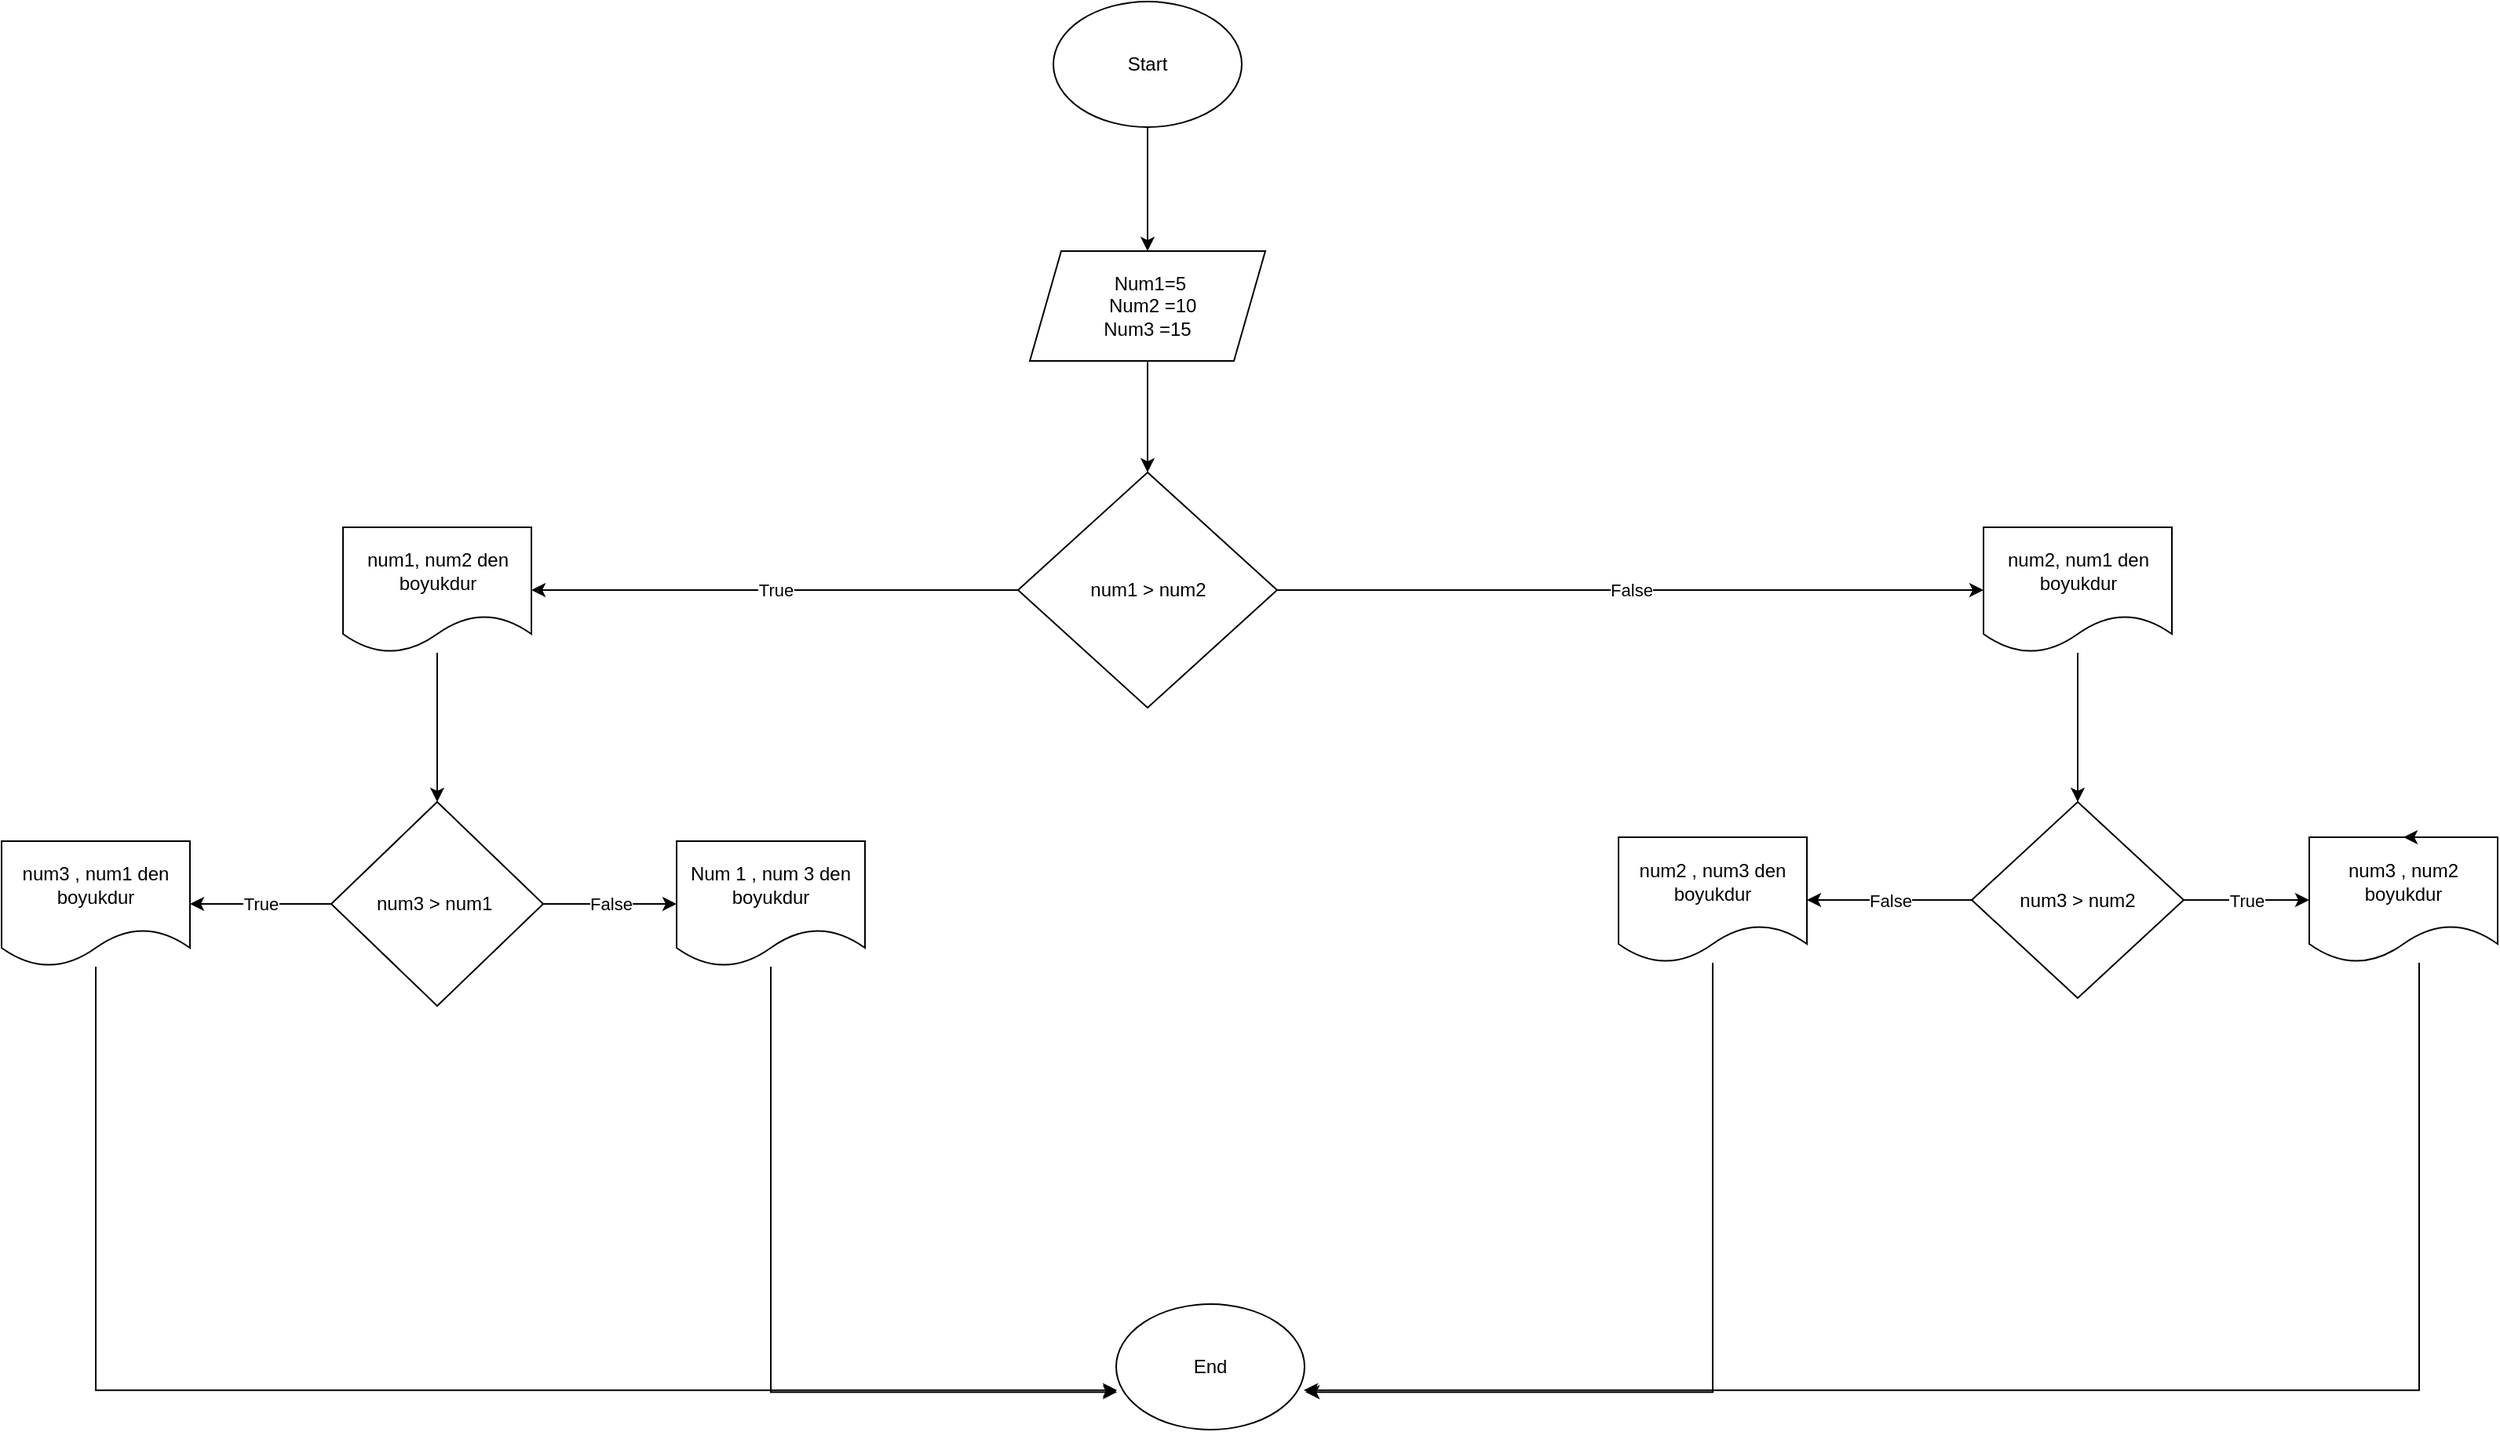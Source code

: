 <mxfile version="20.8.5" type="device"><diagram id="KSiwmcQRGWg8SkufDeLu" name="Page-1"><mxGraphModel dx="2537" dy="981" grid="1" gridSize="10" guides="1" tooltips="1" connect="1" arrows="1" fold="1" page="1" pageScale="1" pageWidth="850" pageHeight="1100" math="0" shadow="0"><root><mxCell id="0"/><mxCell id="1" parent="0"/><mxCell id="tS5vxZwmFue-Rhzmpn06-6" value="" style="edgeStyle=orthogonalEdgeStyle;rounded=0;orthogonalLoop=1;jettySize=auto;html=1;" edge="1" parent="1" source="tS5vxZwmFue-Rhzmpn06-4" target="tS5vxZwmFue-Rhzmpn06-5"><mxGeometry relative="1" as="geometry"/></mxCell><mxCell id="tS5vxZwmFue-Rhzmpn06-4" value="Start" style="ellipse;whiteSpace=wrap;html=1;" vertex="1" parent="1"><mxGeometry x="340" y="40" width="120" height="80" as="geometry"/></mxCell><mxCell id="tS5vxZwmFue-Rhzmpn06-8" value="" style="edgeStyle=orthogonalEdgeStyle;rounded=0;orthogonalLoop=1;jettySize=auto;html=1;" edge="1" parent="1" source="tS5vxZwmFue-Rhzmpn06-5" target="tS5vxZwmFue-Rhzmpn06-7"><mxGeometry relative="1" as="geometry"/></mxCell><mxCell id="tS5vxZwmFue-Rhzmpn06-5" value="&amp;nbsp;Num1=5&lt;br&gt;&amp;nbsp; Num2 =10&lt;br&gt;Num3 =15" style="shape=parallelogram;perimeter=parallelogramPerimeter;whiteSpace=wrap;html=1;fixedSize=1;" vertex="1" parent="1"><mxGeometry x="325" y="199" width="150" height="70" as="geometry"/></mxCell><mxCell id="tS5vxZwmFue-Rhzmpn06-10" value="True" style="edgeStyle=orthogonalEdgeStyle;rounded=0;orthogonalLoop=1;jettySize=auto;html=1;" edge="1" parent="1" source="tS5vxZwmFue-Rhzmpn06-7" target="tS5vxZwmFue-Rhzmpn06-9"><mxGeometry relative="1" as="geometry"/></mxCell><mxCell id="tS5vxZwmFue-Rhzmpn06-12" value="False" style="edgeStyle=orthogonalEdgeStyle;rounded=0;orthogonalLoop=1;jettySize=auto;html=1;" edge="1" parent="1" source="tS5vxZwmFue-Rhzmpn06-7" target="tS5vxZwmFue-Rhzmpn06-11"><mxGeometry relative="1" as="geometry"/></mxCell><mxCell id="tS5vxZwmFue-Rhzmpn06-7" value="num1 &amp;gt; num2" style="rhombus;whiteSpace=wrap;html=1;" vertex="1" parent="1"><mxGeometry x="317.5" y="340" width="165" height="150" as="geometry"/></mxCell><mxCell id="tS5vxZwmFue-Rhzmpn06-27" style="edgeStyle=orthogonalEdgeStyle;rounded=0;orthogonalLoop=1;jettySize=auto;html=1;entryX=0.5;entryY=0;entryDx=0;entryDy=0;" edge="1" parent="1" source="tS5vxZwmFue-Rhzmpn06-9" target="tS5vxZwmFue-Rhzmpn06-18"><mxGeometry relative="1" as="geometry"/></mxCell><mxCell id="tS5vxZwmFue-Rhzmpn06-9" value="num1, num2 den boyukdur" style="shape=document;whiteSpace=wrap;html=1;boundedLbl=1;" vertex="1" parent="1"><mxGeometry x="-112.5" y="375" width="120" height="80" as="geometry"/></mxCell><mxCell id="tS5vxZwmFue-Rhzmpn06-34" style="edgeStyle=orthogonalEdgeStyle;rounded=0;orthogonalLoop=1;jettySize=auto;html=1;entryX=0.5;entryY=0;entryDx=0;entryDy=0;" edge="1" parent="1" source="tS5vxZwmFue-Rhzmpn06-11" target="tS5vxZwmFue-Rhzmpn06-21"><mxGeometry relative="1" as="geometry"/></mxCell><mxCell id="tS5vxZwmFue-Rhzmpn06-11" value="num2, num1 den boyukdur" style="shape=document;whiteSpace=wrap;html=1;boundedLbl=1;" vertex="1" parent="1"><mxGeometry x="932.5" y="375" width="120" height="80" as="geometry"/></mxCell><mxCell id="tS5vxZwmFue-Rhzmpn06-42" value="False" style="edgeStyle=orthogonalEdgeStyle;rounded=0;orthogonalLoop=1;jettySize=auto;html=1;entryX=0;entryY=0.5;entryDx=0;entryDy=0;" edge="1" parent="1" source="tS5vxZwmFue-Rhzmpn06-18" target="tS5vxZwmFue-Rhzmpn06-25"><mxGeometry relative="1" as="geometry"/></mxCell><mxCell id="tS5vxZwmFue-Rhzmpn06-43" value="True" style="edgeStyle=orthogonalEdgeStyle;rounded=0;orthogonalLoop=1;jettySize=auto;html=1;entryX=1;entryY=0.5;entryDx=0;entryDy=0;" edge="1" parent="1" source="tS5vxZwmFue-Rhzmpn06-18" target="tS5vxZwmFue-Rhzmpn06-19"><mxGeometry relative="1" as="geometry"/></mxCell><mxCell id="tS5vxZwmFue-Rhzmpn06-18" value="num3 &amp;gt; num1&amp;nbsp;" style="rhombus;whiteSpace=wrap;html=1;" vertex="1" parent="1"><mxGeometry x="-120" y="550" width="135" height="130" as="geometry"/></mxCell><mxCell id="tS5vxZwmFue-Rhzmpn06-40" style="edgeStyle=orthogonalEdgeStyle;rounded=0;orthogonalLoop=1;jettySize=auto;html=1;entryX=0.005;entryY=0.686;entryDx=0;entryDy=0;entryPerimeter=0;" edge="1" parent="1" source="tS5vxZwmFue-Rhzmpn06-19" target="tS5vxZwmFue-Rhzmpn06-35"><mxGeometry relative="1" as="geometry"><Array as="points"><mxPoint x="-270" y="925"/></Array></mxGeometry></mxCell><mxCell id="tS5vxZwmFue-Rhzmpn06-19" value="num3 , num1 den boyukdur" style="shape=document;whiteSpace=wrap;html=1;boundedLbl=1;" vertex="1" parent="1"><mxGeometry x="-330" y="575" width="120" height="80" as="geometry"/></mxCell><mxCell id="tS5vxZwmFue-Rhzmpn06-24" value="True" style="edgeStyle=orthogonalEdgeStyle;rounded=0;orthogonalLoop=1;jettySize=auto;html=1;" edge="1" parent="1" source="tS5vxZwmFue-Rhzmpn06-21" target="tS5vxZwmFue-Rhzmpn06-23"><mxGeometry relative="1" as="geometry"/></mxCell><mxCell id="tS5vxZwmFue-Rhzmpn06-32" value="False" style="edgeStyle=orthogonalEdgeStyle;rounded=0;orthogonalLoop=1;jettySize=auto;html=1;" edge="1" parent="1" source="tS5vxZwmFue-Rhzmpn06-21" target="tS5vxZwmFue-Rhzmpn06-31"><mxGeometry relative="1" as="geometry"/></mxCell><mxCell id="tS5vxZwmFue-Rhzmpn06-21" value="num3 &amp;gt; num2" style="rhombus;whiteSpace=wrap;html=1;" vertex="1" parent="1"><mxGeometry x="925" y="550" width="135" height="125" as="geometry"/></mxCell><mxCell id="tS5vxZwmFue-Rhzmpn06-39" style="edgeStyle=orthogonalEdgeStyle;rounded=0;orthogonalLoop=1;jettySize=auto;html=1;entryX=0.996;entryY=0.686;entryDx=0;entryDy=0;entryPerimeter=0;" edge="1" parent="1" source="tS5vxZwmFue-Rhzmpn06-23" target="tS5vxZwmFue-Rhzmpn06-35"><mxGeometry relative="1" as="geometry"><Array as="points"><mxPoint x="1210" y="925"/></Array></mxGeometry></mxCell><mxCell id="tS5vxZwmFue-Rhzmpn06-23" value="num3 , num2 boyukdur" style="shape=document;whiteSpace=wrap;html=1;boundedLbl=1;" vertex="1" parent="1"><mxGeometry x="1140" y="572.5" width="120" height="80" as="geometry"/></mxCell><mxCell id="tS5vxZwmFue-Rhzmpn06-41" style="edgeStyle=orthogonalEdgeStyle;rounded=0;orthogonalLoop=1;jettySize=auto;html=1;entryX=0.005;entryY=0.701;entryDx=0;entryDy=0;entryPerimeter=0;" edge="1" parent="1" source="tS5vxZwmFue-Rhzmpn06-25" target="tS5vxZwmFue-Rhzmpn06-35"><mxGeometry relative="1" as="geometry"><Array as="points"><mxPoint x="160" y="926"/></Array></mxGeometry></mxCell><mxCell id="tS5vxZwmFue-Rhzmpn06-25" value="Num 1 , num 3 den boyukdur" style="shape=document;whiteSpace=wrap;html=1;boundedLbl=1;" vertex="1" parent="1"><mxGeometry x="100" y="575" width="120" height="80" as="geometry"/></mxCell><mxCell id="tS5vxZwmFue-Rhzmpn06-29" style="edgeStyle=orthogonalEdgeStyle;rounded=0;orthogonalLoop=1;jettySize=auto;html=1;exitX=0.75;exitY=0;exitDx=0;exitDy=0;entryX=0.5;entryY=0;entryDx=0;entryDy=0;" edge="1" parent="1" source="tS5vxZwmFue-Rhzmpn06-23" target="tS5vxZwmFue-Rhzmpn06-23"><mxGeometry relative="1" as="geometry"/></mxCell><mxCell id="tS5vxZwmFue-Rhzmpn06-38" style="edgeStyle=orthogonalEdgeStyle;rounded=0;orthogonalLoop=1;jettySize=auto;html=1;entryX=1.005;entryY=0.701;entryDx=0;entryDy=0;entryPerimeter=0;" edge="1" parent="1" source="tS5vxZwmFue-Rhzmpn06-31" target="tS5vxZwmFue-Rhzmpn06-35"><mxGeometry relative="1" as="geometry"><Array as="points"><mxPoint x="760" y="926"/></Array></mxGeometry></mxCell><mxCell id="tS5vxZwmFue-Rhzmpn06-31" value="num2 , num3 den boyukdur" style="shape=document;whiteSpace=wrap;html=1;boundedLbl=1;" vertex="1" parent="1"><mxGeometry x="700" y="572.5" width="120" height="80" as="geometry"/></mxCell><mxCell id="tS5vxZwmFue-Rhzmpn06-35" value="End" style="ellipse;whiteSpace=wrap;html=1;" vertex="1" parent="1"><mxGeometry x="380" y="870" width="120" height="80" as="geometry"/></mxCell></root></mxGraphModel></diagram></mxfile>
